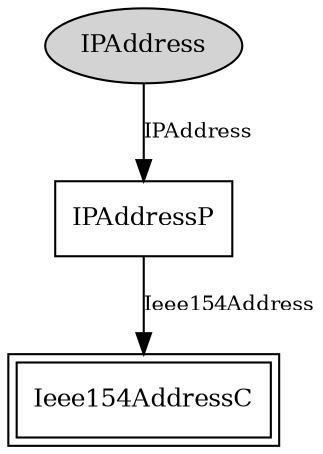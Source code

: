 digraph "tos.lib.net.blip.IPAddressC" {
  n0x40a51ce0 [shape=ellipse, style=filled, label="IPAddress", fontsize=12];
  "IPAddressP" [fontsize=12, shape=box, URL="../chtml/tos.lib.net.blip.IPAddressP.html"];
  "IPAddressP" [fontsize=12, shape=box, URL="../chtml/tos.lib.net.blip.IPAddressP.html"];
  "Ieee154AddressC" [fontsize=12, shape=box,peripheries=2, URL="../chtml/tos.lib.net.blip.Ieee154AddressC.html"];
  "n0x40a51ce0" -> "IPAddressP" [label="IPAddress", URL="../ihtml/tos.lib.net.blip.interfaces.IPAddress.html", fontsize=10];
  "IPAddressP" -> "Ieee154AddressC" [label="Ieee154Address", URL="../ihtml/tos.lib.net.blip.interfaces.Ieee154Address.html", fontsize=10];
}
